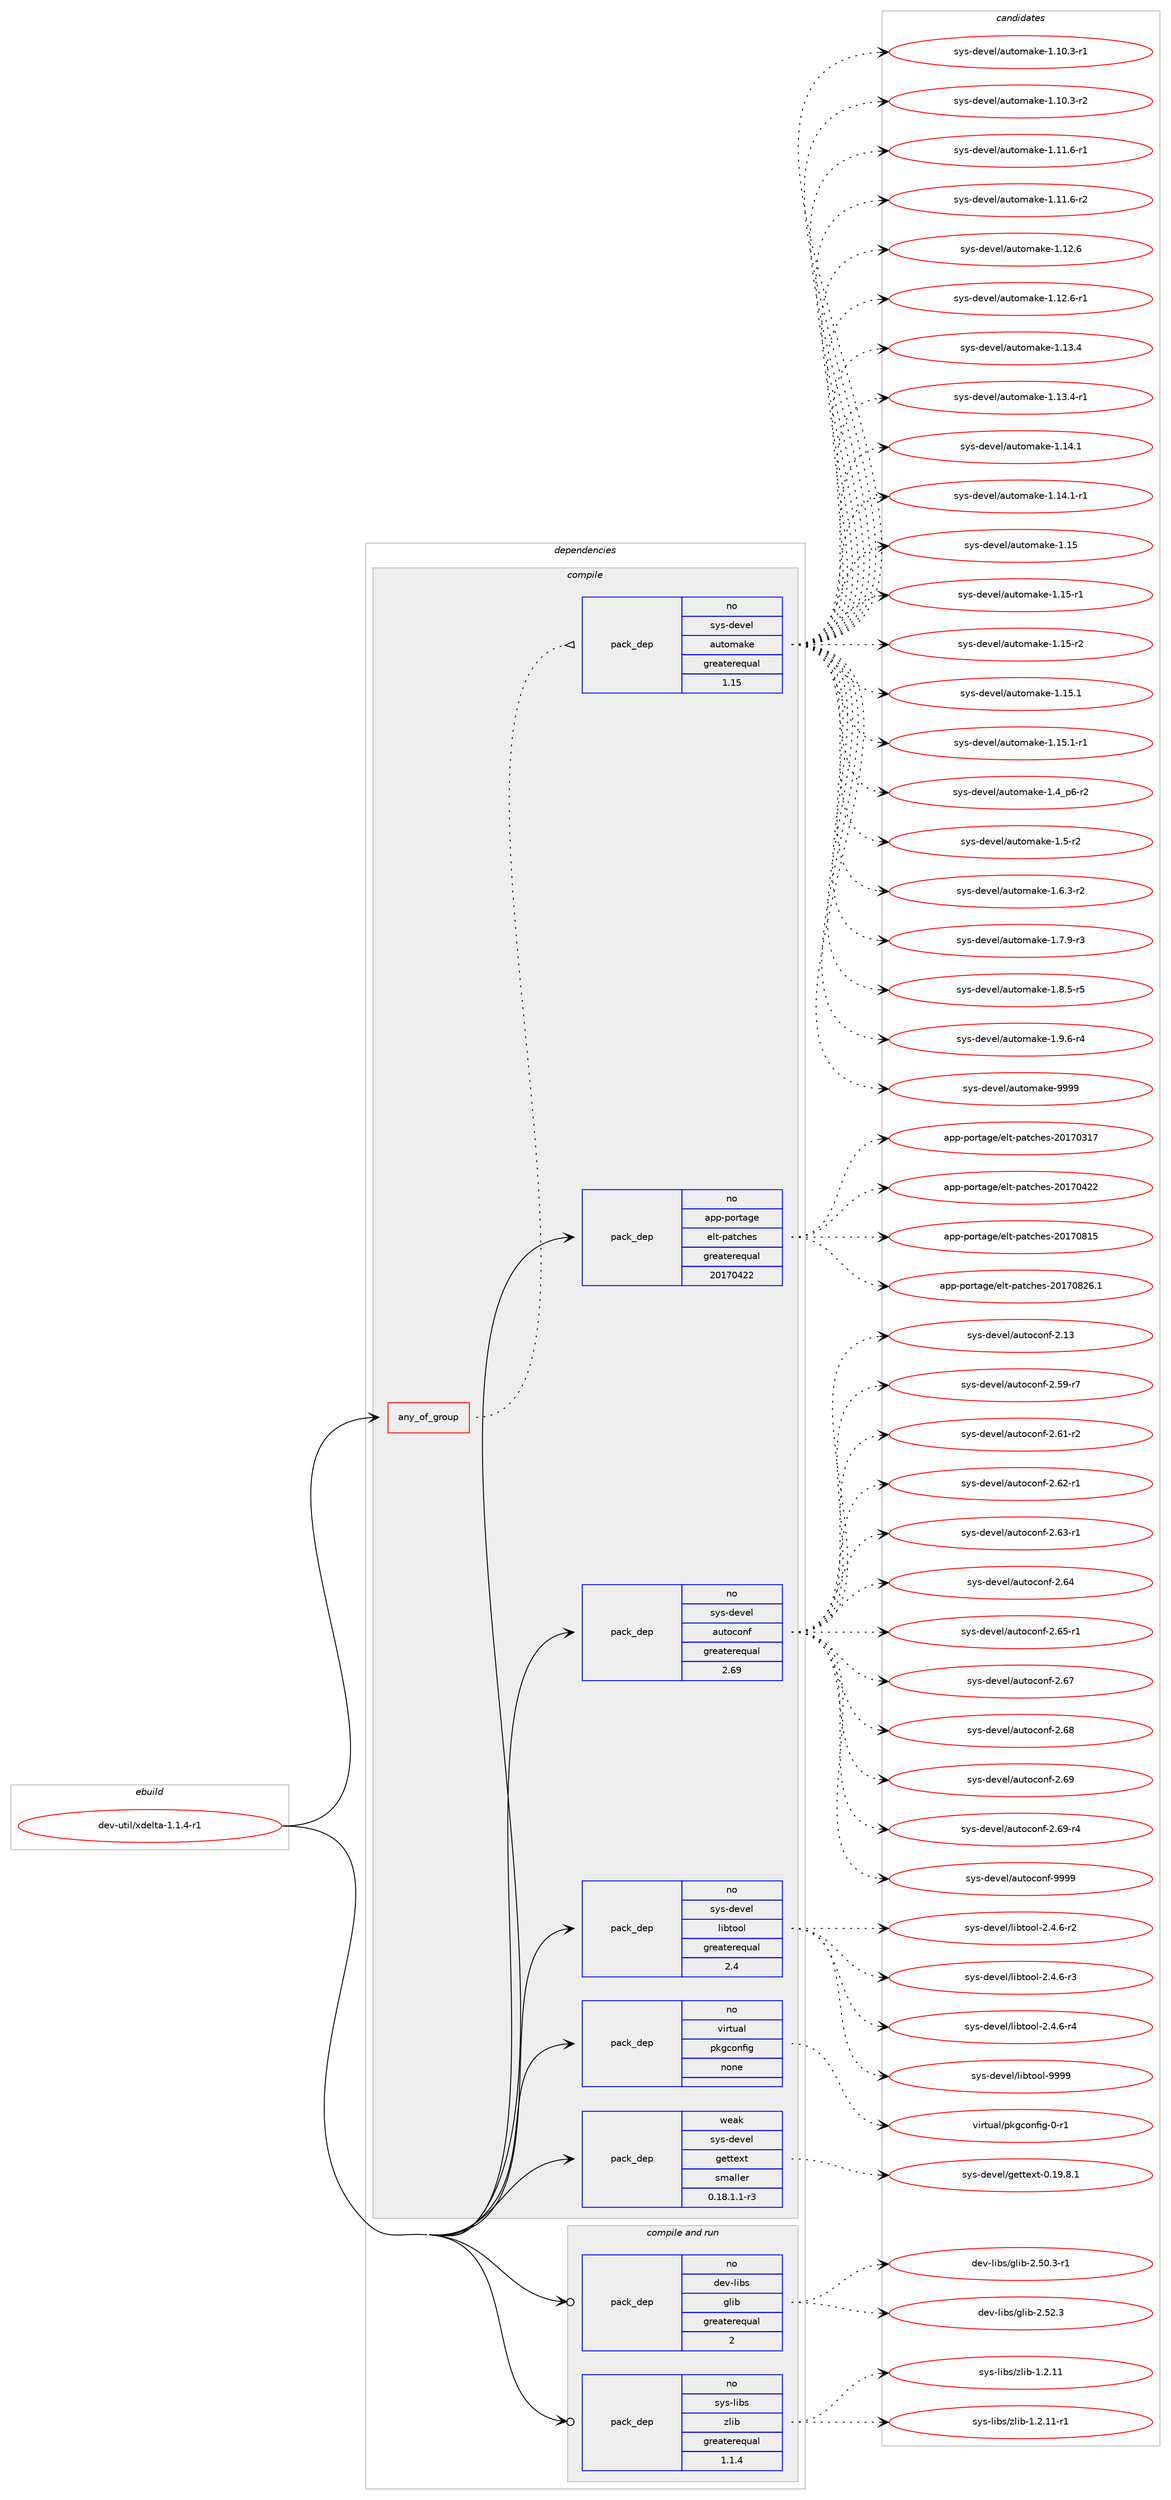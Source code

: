 digraph prolog {

# *************
# Graph options
# *************

newrank=true;
concentrate=true;
compound=true;
graph [rankdir=LR,fontname=Helvetica,fontsize=10,ranksep=1.5];#, ranksep=2.5, nodesep=0.2];
edge  [arrowhead=vee];
node  [fontname=Helvetica,fontsize=10];

# **********
# The ebuild
# **********

subgraph cluster_leftcol {
color=gray;
rank=same;
label=<<i>ebuild</i>>;
id [label="dev-util/xdelta-1.1.4-r1", color=red, width=4, href="../dev-util/xdelta-1.1.4-r1.svg"];
}

# ****************
# The dependencies
# ****************

subgraph cluster_midcol {
color=gray;
label=<<i>dependencies</i>>;
subgraph cluster_compile {
fillcolor="#eeeeee";
style=filled;
label=<<i>compile</i>>;
subgraph any4259 {
dependency289413 [label=<<TABLE BORDER="0" CELLBORDER="1" CELLSPACING="0" CELLPADDING="4"><TR><TD CELLPADDING="10">any_of_group</TD></TR></TABLE>>, shape=none, color=red];subgraph pack206189 {
dependency289414 [label=<<TABLE BORDER="0" CELLBORDER="1" CELLSPACING="0" CELLPADDING="4" WIDTH="220"><TR><TD ROWSPAN="6" CELLPADDING="30">pack_dep</TD></TR><TR><TD WIDTH="110">no</TD></TR><TR><TD>sys-devel</TD></TR><TR><TD>automake</TD></TR><TR><TD>greaterequal</TD></TR><TR><TD>1.15</TD></TR></TABLE>>, shape=none, color=blue];
}
dependency289413:e -> dependency289414:w [weight=20,style="dotted",arrowhead="oinv"];
}
id:e -> dependency289413:w [weight=20,style="solid",arrowhead="vee"];
subgraph pack206190 {
dependency289415 [label=<<TABLE BORDER="0" CELLBORDER="1" CELLSPACING="0" CELLPADDING="4" WIDTH="220"><TR><TD ROWSPAN="6" CELLPADDING="30">pack_dep</TD></TR><TR><TD WIDTH="110">no</TD></TR><TR><TD>app-portage</TD></TR><TR><TD>elt-patches</TD></TR><TR><TD>greaterequal</TD></TR><TR><TD>20170422</TD></TR></TABLE>>, shape=none, color=blue];
}
id:e -> dependency289415:w [weight=20,style="solid",arrowhead="vee"];
subgraph pack206191 {
dependency289416 [label=<<TABLE BORDER="0" CELLBORDER="1" CELLSPACING="0" CELLPADDING="4" WIDTH="220"><TR><TD ROWSPAN="6" CELLPADDING="30">pack_dep</TD></TR><TR><TD WIDTH="110">no</TD></TR><TR><TD>sys-devel</TD></TR><TR><TD>autoconf</TD></TR><TR><TD>greaterequal</TD></TR><TR><TD>2.69</TD></TR></TABLE>>, shape=none, color=blue];
}
id:e -> dependency289416:w [weight=20,style="solid",arrowhead="vee"];
subgraph pack206192 {
dependency289417 [label=<<TABLE BORDER="0" CELLBORDER="1" CELLSPACING="0" CELLPADDING="4" WIDTH="220"><TR><TD ROWSPAN="6" CELLPADDING="30">pack_dep</TD></TR><TR><TD WIDTH="110">no</TD></TR><TR><TD>sys-devel</TD></TR><TR><TD>libtool</TD></TR><TR><TD>greaterequal</TD></TR><TR><TD>2.4</TD></TR></TABLE>>, shape=none, color=blue];
}
id:e -> dependency289417:w [weight=20,style="solid",arrowhead="vee"];
subgraph pack206193 {
dependency289418 [label=<<TABLE BORDER="0" CELLBORDER="1" CELLSPACING="0" CELLPADDING="4" WIDTH="220"><TR><TD ROWSPAN="6" CELLPADDING="30">pack_dep</TD></TR><TR><TD WIDTH="110">no</TD></TR><TR><TD>virtual</TD></TR><TR><TD>pkgconfig</TD></TR><TR><TD>none</TD></TR><TR><TD></TD></TR></TABLE>>, shape=none, color=blue];
}
id:e -> dependency289418:w [weight=20,style="solid",arrowhead="vee"];
subgraph pack206194 {
dependency289419 [label=<<TABLE BORDER="0" CELLBORDER="1" CELLSPACING="0" CELLPADDING="4" WIDTH="220"><TR><TD ROWSPAN="6" CELLPADDING="30">pack_dep</TD></TR><TR><TD WIDTH="110">weak</TD></TR><TR><TD>sys-devel</TD></TR><TR><TD>gettext</TD></TR><TR><TD>smaller</TD></TR><TR><TD>0.18.1.1-r3</TD></TR></TABLE>>, shape=none, color=blue];
}
id:e -> dependency289419:w [weight=20,style="solid",arrowhead="vee"];
}
subgraph cluster_compileandrun {
fillcolor="#eeeeee";
style=filled;
label=<<i>compile and run</i>>;
subgraph pack206195 {
dependency289420 [label=<<TABLE BORDER="0" CELLBORDER="1" CELLSPACING="0" CELLPADDING="4" WIDTH="220"><TR><TD ROWSPAN="6" CELLPADDING="30">pack_dep</TD></TR><TR><TD WIDTH="110">no</TD></TR><TR><TD>dev-libs</TD></TR><TR><TD>glib</TD></TR><TR><TD>greaterequal</TD></TR><TR><TD>2</TD></TR></TABLE>>, shape=none, color=blue];
}
id:e -> dependency289420:w [weight=20,style="solid",arrowhead="odotvee"];
subgraph pack206196 {
dependency289421 [label=<<TABLE BORDER="0" CELLBORDER="1" CELLSPACING="0" CELLPADDING="4" WIDTH="220"><TR><TD ROWSPAN="6" CELLPADDING="30">pack_dep</TD></TR><TR><TD WIDTH="110">no</TD></TR><TR><TD>sys-libs</TD></TR><TR><TD>zlib</TD></TR><TR><TD>greaterequal</TD></TR><TR><TD>1.1.4</TD></TR></TABLE>>, shape=none, color=blue];
}
id:e -> dependency289421:w [weight=20,style="solid",arrowhead="odotvee"];
}
subgraph cluster_run {
fillcolor="#eeeeee";
style=filled;
label=<<i>run</i>>;
}
}

# **************
# The candidates
# **************

subgraph cluster_choices {
rank=same;
color=gray;
label=<<i>candidates</i>>;

subgraph choice206189 {
color=black;
nodesep=1;
choice11512111545100101118101108479711711611110997107101454946494846514511449 [label="sys-devel/automake-1.10.3-r1", color=red, width=4,href="../sys-devel/automake-1.10.3-r1.svg"];
choice11512111545100101118101108479711711611110997107101454946494846514511450 [label="sys-devel/automake-1.10.3-r2", color=red, width=4,href="../sys-devel/automake-1.10.3-r2.svg"];
choice11512111545100101118101108479711711611110997107101454946494946544511449 [label="sys-devel/automake-1.11.6-r1", color=red, width=4,href="../sys-devel/automake-1.11.6-r1.svg"];
choice11512111545100101118101108479711711611110997107101454946494946544511450 [label="sys-devel/automake-1.11.6-r2", color=red, width=4,href="../sys-devel/automake-1.11.6-r2.svg"];
choice1151211154510010111810110847971171161111099710710145494649504654 [label="sys-devel/automake-1.12.6", color=red, width=4,href="../sys-devel/automake-1.12.6.svg"];
choice11512111545100101118101108479711711611110997107101454946495046544511449 [label="sys-devel/automake-1.12.6-r1", color=red, width=4,href="../sys-devel/automake-1.12.6-r1.svg"];
choice1151211154510010111810110847971171161111099710710145494649514652 [label="sys-devel/automake-1.13.4", color=red, width=4,href="../sys-devel/automake-1.13.4.svg"];
choice11512111545100101118101108479711711611110997107101454946495146524511449 [label="sys-devel/automake-1.13.4-r1", color=red, width=4,href="../sys-devel/automake-1.13.4-r1.svg"];
choice1151211154510010111810110847971171161111099710710145494649524649 [label="sys-devel/automake-1.14.1", color=red, width=4,href="../sys-devel/automake-1.14.1.svg"];
choice11512111545100101118101108479711711611110997107101454946495246494511449 [label="sys-devel/automake-1.14.1-r1", color=red, width=4,href="../sys-devel/automake-1.14.1-r1.svg"];
choice115121115451001011181011084797117116111109971071014549464953 [label="sys-devel/automake-1.15", color=red, width=4,href="../sys-devel/automake-1.15.svg"];
choice1151211154510010111810110847971171161111099710710145494649534511449 [label="sys-devel/automake-1.15-r1", color=red, width=4,href="../sys-devel/automake-1.15-r1.svg"];
choice1151211154510010111810110847971171161111099710710145494649534511450 [label="sys-devel/automake-1.15-r2", color=red, width=4,href="../sys-devel/automake-1.15-r2.svg"];
choice1151211154510010111810110847971171161111099710710145494649534649 [label="sys-devel/automake-1.15.1", color=red, width=4,href="../sys-devel/automake-1.15.1.svg"];
choice11512111545100101118101108479711711611110997107101454946495346494511449 [label="sys-devel/automake-1.15.1-r1", color=red, width=4,href="../sys-devel/automake-1.15.1-r1.svg"];
choice115121115451001011181011084797117116111109971071014549465295112544511450 [label="sys-devel/automake-1.4_p6-r2", color=red, width=4,href="../sys-devel/automake-1.4_p6-r2.svg"];
choice11512111545100101118101108479711711611110997107101454946534511450 [label="sys-devel/automake-1.5-r2", color=red, width=4,href="../sys-devel/automake-1.5-r2.svg"];
choice115121115451001011181011084797117116111109971071014549465446514511450 [label="sys-devel/automake-1.6.3-r2", color=red, width=4,href="../sys-devel/automake-1.6.3-r2.svg"];
choice115121115451001011181011084797117116111109971071014549465546574511451 [label="sys-devel/automake-1.7.9-r3", color=red, width=4,href="../sys-devel/automake-1.7.9-r3.svg"];
choice115121115451001011181011084797117116111109971071014549465646534511453 [label="sys-devel/automake-1.8.5-r5", color=red, width=4,href="../sys-devel/automake-1.8.5-r5.svg"];
choice115121115451001011181011084797117116111109971071014549465746544511452 [label="sys-devel/automake-1.9.6-r4", color=red, width=4,href="../sys-devel/automake-1.9.6-r4.svg"];
choice115121115451001011181011084797117116111109971071014557575757 [label="sys-devel/automake-9999", color=red, width=4,href="../sys-devel/automake-9999.svg"];
dependency289414:e -> choice11512111545100101118101108479711711611110997107101454946494846514511449:w [style=dotted,weight="100"];
dependency289414:e -> choice11512111545100101118101108479711711611110997107101454946494846514511450:w [style=dotted,weight="100"];
dependency289414:e -> choice11512111545100101118101108479711711611110997107101454946494946544511449:w [style=dotted,weight="100"];
dependency289414:e -> choice11512111545100101118101108479711711611110997107101454946494946544511450:w [style=dotted,weight="100"];
dependency289414:e -> choice1151211154510010111810110847971171161111099710710145494649504654:w [style=dotted,weight="100"];
dependency289414:e -> choice11512111545100101118101108479711711611110997107101454946495046544511449:w [style=dotted,weight="100"];
dependency289414:e -> choice1151211154510010111810110847971171161111099710710145494649514652:w [style=dotted,weight="100"];
dependency289414:e -> choice11512111545100101118101108479711711611110997107101454946495146524511449:w [style=dotted,weight="100"];
dependency289414:e -> choice1151211154510010111810110847971171161111099710710145494649524649:w [style=dotted,weight="100"];
dependency289414:e -> choice11512111545100101118101108479711711611110997107101454946495246494511449:w [style=dotted,weight="100"];
dependency289414:e -> choice115121115451001011181011084797117116111109971071014549464953:w [style=dotted,weight="100"];
dependency289414:e -> choice1151211154510010111810110847971171161111099710710145494649534511449:w [style=dotted,weight="100"];
dependency289414:e -> choice1151211154510010111810110847971171161111099710710145494649534511450:w [style=dotted,weight="100"];
dependency289414:e -> choice1151211154510010111810110847971171161111099710710145494649534649:w [style=dotted,weight="100"];
dependency289414:e -> choice11512111545100101118101108479711711611110997107101454946495346494511449:w [style=dotted,weight="100"];
dependency289414:e -> choice115121115451001011181011084797117116111109971071014549465295112544511450:w [style=dotted,weight="100"];
dependency289414:e -> choice11512111545100101118101108479711711611110997107101454946534511450:w [style=dotted,weight="100"];
dependency289414:e -> choice115121115451001011181011084797117116111109971071014549465446514511450:w [style=dotted,weight="100"];
dependency289414:e -> choice115121115451001011181011084797117116111109971071014549465546574511451:w [style=dotted,weight="100"];
dependency289414:e -> choice115121115451001011181011084797117116111109971071014549465646534511453:w [style=dotted,weight="100"];
dependency289414:e -> choice115121115451001011181011084797117116111109971071014549465746544511452:w [style=dotted,weight="100"];
dependency289414:e -> choice115121115451001011181011084797117116111109971071014557575757:w [style=dotted,weight="100"];
}
subgraph choice206190 {
color=black;
nodesep=1;
choice97112112451121111141169710310147101108116451129711699104101115455048495548514955 [label="app-portage/elt-patches-20170317", color=red, width=4,href="../app-portage/elt-patches-20170317.svg"];
choice97112112451121111141169710310147101108116451129711699104101115455048495548525050 [label="app-portage/elt-patches-20170422", color=red, width=4,href="../app-portage/elt-patches-20170422.svg"];
choice97112112451121111141169710310147101108116451129711699104101115455048495548564953 [label="app-portage/elt-patches-20170815", color=red, width=4,href="../app-portage/elt-patches-20170815.svg"];
choice971121124511211111411697103101471011081164511297116991041011154550484955485650544649 [label="app-portage/elt-patches-20170826.1", color=red, width=4,href="../app-portage/elt-patches-20170826.1.svg"];
dependency289415:e -> choice97112112451121111141169710310147101108116451129711699104101115455048495548514955:w [style=dotted,weight="100"];
dependency289415:e -> choice97112112451121111141169710310147101108116451129711699104101115455048495548525050:w [style=dotted,weight="100"];
dependency289415:e -> choice97112112451121111141169710310147101108116451129711699104101115455048495548564953:w [style=dotted,weight="100"];
dependency289415:e -> choice971121124511211111411697103101471011081164511297116991041011154550484955485650544649:w [style=dotted,weight="100"];
}
subgraph choice206191 {
color=black;
nodesep=1;
choice115121115451001011181011084797117116111991111101024550464951 [label="sys-devel/autoconf-2.13", color=red, width=4,href="../sys-devel/autoconf-2.13.svg"];
choice1151211154510010111810110847971171161119911111010245504653574511455 [label="sys-devel/autoconf-2.59-r7", color=red, width=4,href="../sys-devel/autoconf-2.59-r7.svg"];
choice1151211154510010111810110847971171161119911111010245504654494511450 [label="sys-devel/autoconf-2.61-r2", color=red, width=4,href="../sys-devel/autoconf-2.61-r2.svg"];
choice1151211154510010111810110847971171161119911111010245504654504511449 [label="sys-devel/autoconf-2.62-r1", color=red, width=4,href="../sys-devel/autoconf-2.62-r1.svg"];
choice1151211154510010111810110847971171161119911111010245504654514511449 [label="sys-devel/autoconf-2.63-r1", color=red, width=4,href="../sys-devel/autoconf-2.63-r1.svg"];
choice115121115451001011181011084797117116111991111101024550465452 [label="sys-devel/autoconf-2.64", color=red, width=4,href="../sys-devel/autoconf-2.64.svg"];
choice1151211154510010111810110847971171161119911111010245504654534511449 [label="sys-devel/autoconf-2.65-r1", color=red, width=4,href="../sys-devel/autoconf-2.65-r1.svg"];
choice115121115451001011181011084797117116111991111101024550465455 [label="sys-devel/autoconf-2.67", color=red, width=4,href="../sys-devel/autoconf-2.67.svg"];
choice115121115451001011181011084797117116111991111101024550465456 [label="sys-devel/autoconf-2.68", color=red, width=4,href="../sys-devel/autoconf-2.68.svg"];
choice115121115451001011181011084797117116111991111101024550465457 [label="sys-devel/autoconf-2.69", color=red, width=4,href="../sys-devel/autoconf-2.69.svg"];
choice1151211154510010111810110847971171161119911111010245504654574511452 [label="sys-devel/autoconf-2.69-r4", color=red, width=4,href="../sys-devel/autoconf-2.69-r4.svg"];
choice115121115451001011181011084797117116111991111101024557575757 [label="sys-devel/autoconf-9999", color=red, width=4,href="../sys-devel/autoconf-9999.svg"];
dependency289416:e -> choice115121115451001011181011084797117116111991111101024550464951:w [style=dotted,weight="100"];
dependency289416:e -> choice1151211154510010111810110847971171161119911111010245504653574511455:w [style=dotted,weight="100"];
dependency289416:e -> choice1151211154510010111810110847971171161119911111010245504654494511450:w [style=dotted,weight="100"];
dependency289416:e -> choice1151211154510010111810110847971171161119911111010245504654504511449:w [style=dotted,weight="100"];
dependency289416:e -> choice1151211154510010111810110847971171161119911111010245504654514511449:w [style=dotted,weight="100"];
dependency289416:e -> choice115121115451001011181011084797117116111991111101024550465452:w [style=dotted,weight="100"];
dependency289416:e -> choice1151211154510010111810110847971171161119911111010245504654534511449:w [style=dotted,weight="100"];
dependency289416:e -> choice115121115451001011181011084797117116111991111101024550465455:w [style=dotted,weight="100"];
dependency289416:e -> choice115121115451001011181011084797117116111991111101024550465456:w [style=dotted,weight="100"];
dependency289416:e -> choice115121115451001011181011084797117116111991111101024550465457:w [style=dotted,weight="100"];
dependency289416:e -> choice1151211154510010111810110847971171161119911111010245504654574511452:w [style=dotted,weight="100"];
dependency289416:e -> choice115121115451001011181011084797117116111991111101024557575757:w [style=dotted,weight="100"];
}
subgraph choice206192 {
color=black;
nodesep=1;
choice1151211154510010111810110847108105981161111111084550465246544511450 [label="sys-devel/libtool-2.4.6-r2", color=red, width=4,href="../sys-devel/libtool-2.4.6-r2.svg"];
choice1151211154510010111810110847108105981161111111084550465246544511451 [label="sys-devel/libtool-2.4.6-r3", color=red, width=4,href="../sys-devel/libtool-2.4.6-r3.svg"];
choice1151211154510010111810110847108105981161111111084550465246544511452 [label="sys-devel/libtool-2.4.6-r4", color=red, width=4,href="../sys-devel/libtool-2.4.6-r4.svg"];
choice1151211154510010111810110847108105981161111111084557575757 [label="sys-devel/libtool-9999", color=red, width=4,href="../sys-devel/libtool-9999.svg"];
dependency289417:e -> choice1151211154510010111810110847108105981161111111084550465246544511450:w [style=dotted,weight="100"];
dependency289417:e -> choice1151211154510010111810110847108105981161111111084550465246544511451:w [style=dotted,weight="100"];
dependency289417:e -> choice1151211154510010111810110847108105981161111111084550465246544511452:w [style=dotted,weight="100"];
dependency289417:e -> choice1151211154510010111810110847108105981161111111084557575757:w [style=dotted,weight="100"];
}
subgraph choice206193 {
color=black;
nodesep=1;
choice11810511411611797108471121071039911111010210510345484511449 [label="virtual/pkgconfig-0-r1", color=red, width=4,href="../virtual/pkgconfig-0-r1.svg"];
dependency289418:e -> choice11810511411611797108471121071039911111010210510345484511449:w [style=dotted,weight="100"];
}
subgraph choice206194 {
color=black;
nodesep=1;
choice1151211154510010111810110847103101116116101120116454846495746564649 [label="sys-devel/gettext-0.19.8.1", color=red, width=4,href="../sys-devel/gettext-0.19.8.1.svg"];
dependency289419:e -> choice1151211154510010111810110847103101116116101120116454846495746564649:w [style=dotted,weight="100"];
}
subgraph choice206195 {
color=black;
nodesep=1;
choice10010111845108105981154710310810598455046534846514511449 [label="dev-libs/glib-2.50.3-r1", color=red, width=4,href="../dev-libs/glib-2.50.3-r1.svg"];
choice1001011184510810598115471031081059845504653504651 [label="dev-libs/glib-2.52.3", color=red, width=4,href="../dev-libs/glib-2.52.3.svg"];
dependency289420:e -> choice10010111845108105981154710310810598455046534846514511449:w [style=dotted,weight="100"];
dependency289420:e -> choice1001011184510810598115471031081059845504653504651:w [style=dotted,weight="100"];
}
subgraph choice206196 {
color=black;
nodesep=1;
choice1151211154510810598115471221081059845494650464949 [label="sys-libs/zlib-1.2.11", color=red, width=4,href="../sys-libs/zlib-1.2.11.svg"];
choice11512111545108105981154712210810598454946504649494511449 [label="sys-libs/zlib-1.2.11-r1", color=red, width=4,href="../sys-libs/zlib-1.2.11-r1.svg"];
dependency289421:e -> choice1151211154510810598115471221081059845494650464949:w [style=dotted,weight="100"];
dependency289421:e -> choice11512111545108105981154712210810598454946504649494511449:w [style=dotted,weight="100"];
}
}

}
